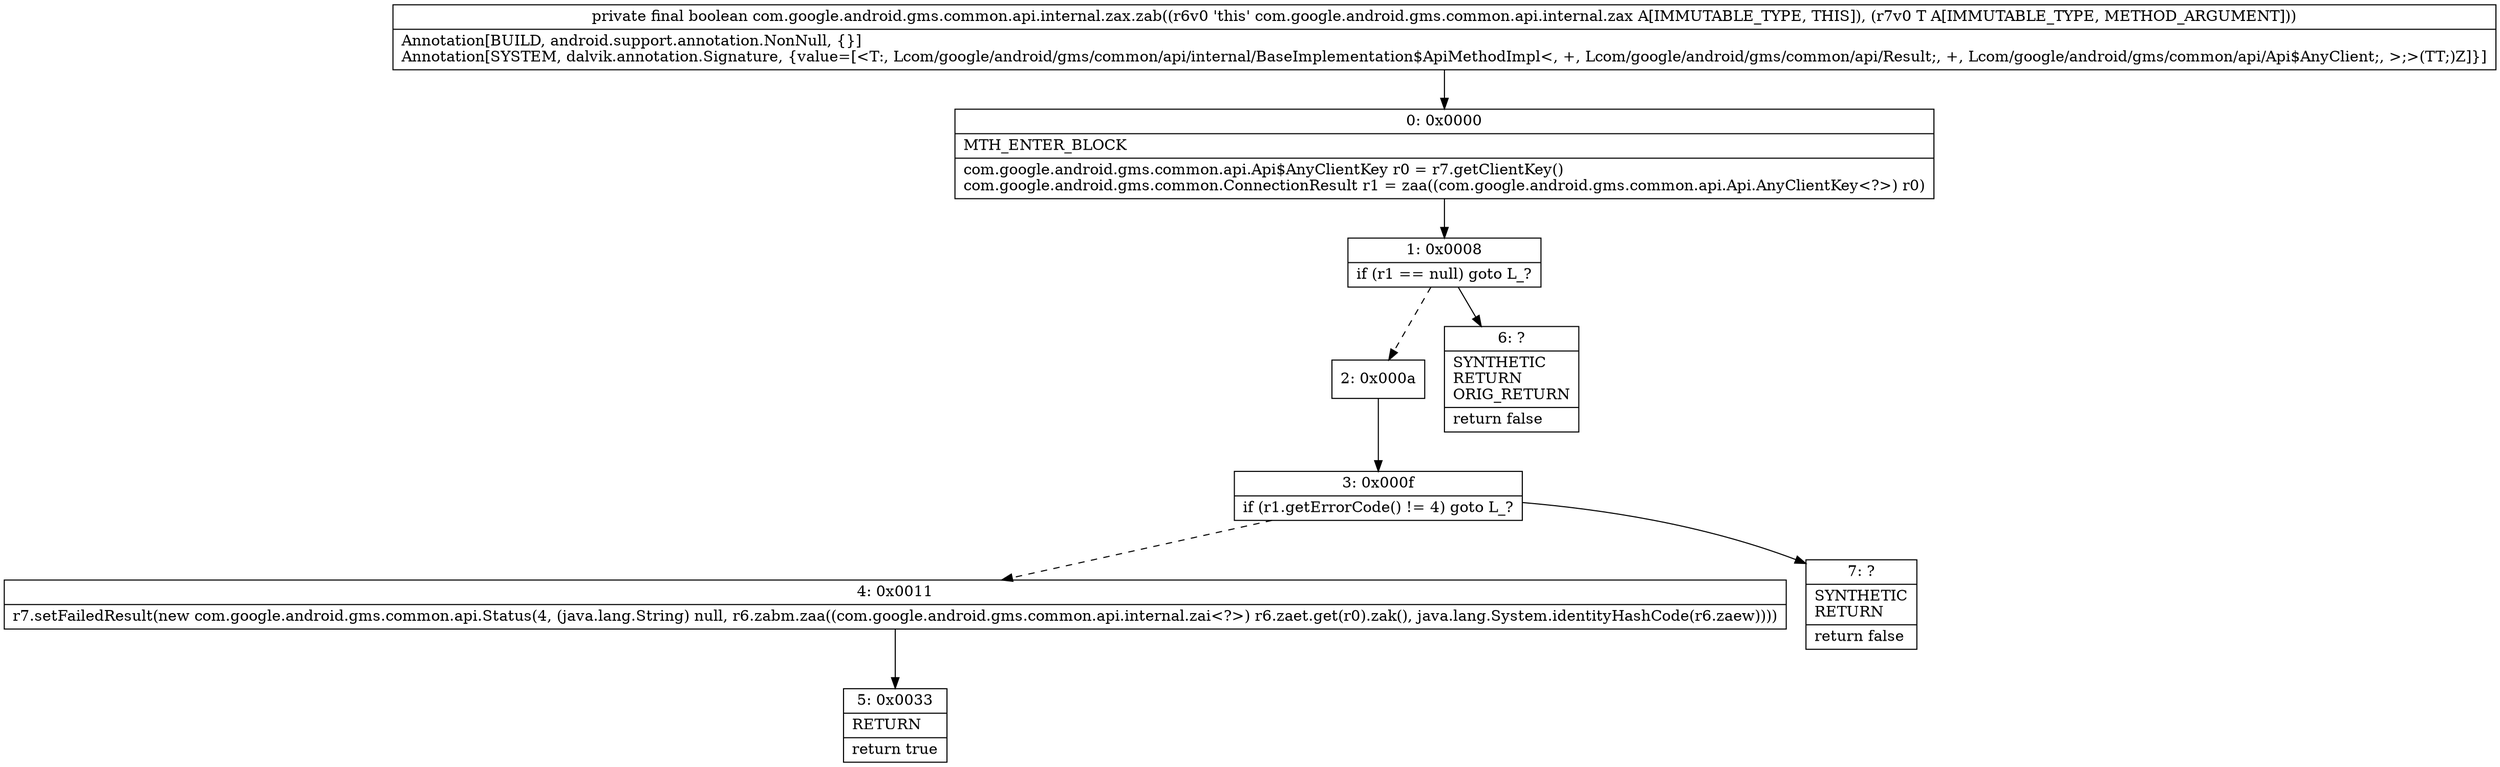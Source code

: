digraph "CFG forcom.google.android.gms.common.api.internal.zax.zab(Lcom\/google\/android\/gms\/common\/api\/internal\/BaseImplementation$ApiMethodImpl;)Z" {
Node_0 [shape=record,label="{0\:\ 0x0000|MTH_ENTER_BLOCK\l|com.google.android.gms.common.api.Api$AnyClientKey r0 = r7.getClientKey()\lcom.google.android.gms.common.ConnectionResult r1 = zaa((com.google.android.gms.common.api.Api.AnyClientKey\<?\>) r0)\l}"];
Node_1 [shape=record,label="{1\:\ 0x0008|if (r1 == null) goto L_?\l}"];
Node_2 [shape=record,label="{2\:\ 0x000a}"];
Node_3 [shape=record,label="{3\:\ 0x000f|if (r1.getErrorCode() != 4) goto L_?\l}"];
Node_4 [shape=record,label="{4\:\ 0x0011|r7.setFailedResult(new com.google.android.gms.common.api.Status(4, (java.lang.String) null, r6.zabm.zaa((com.google.android.gms.common.api.internal.zai\<?\>) r6.zaet.get(r0).zak(), java.lang.System.identityHashCode(r6.zaew))))\l}"];
Node_5 [shape=record,label="{5\:\ 0x0033|RETURN\l|return true\l}"];
Node_6 [shape=record,label="{6\:\ ?|SYNTHETIC\lRETURN\lORIG_RETURN\l|return false\l}"];
Node_7 [shape=record,label="{7\:\ ?|SYNTHETIC\lRETURN\l|return false\l}"];
MethodNode[shape=record,label="{private final boolean com.google.android.gms.common.api.internal.zax.zab((r6v0 'this' com.google.android.gms.common.api.internal.zax A[IMMUTABLE_TYPE, THIS]), (r7v0 T A[IMMUTABLE_TYPE, METHOD_ARGUMENT]))  | Annotation[BUILD, android.support.annotation.NonNull, \{\}]\lAnnotation[SYSTEM, dalvik.annotation.Signature, \{value=[\<T:, Lcom\/google\/android\/gms\/common\/api\/internal\/BaseImplementation$ApiMethodImpl\<, +, Lcom\/google\/android\/gms\/common\/api\/Result;, +, Lcom\/google\/android\/gms\/common\/api\/Api$AnyClient;, \>;\>(TT;)Z]\}]\l}"];
MethodNode -> Node_0;
Node_0 -> Node_1;
Node_1 -> Node_2[style=dashed];
Node_1 -> Node_6;
Node_2 -> Node_3;
Node_3 -> Node_4[style=dashed];
Node_3 -> Node_7;
Node_4 -> Node_5;
}

